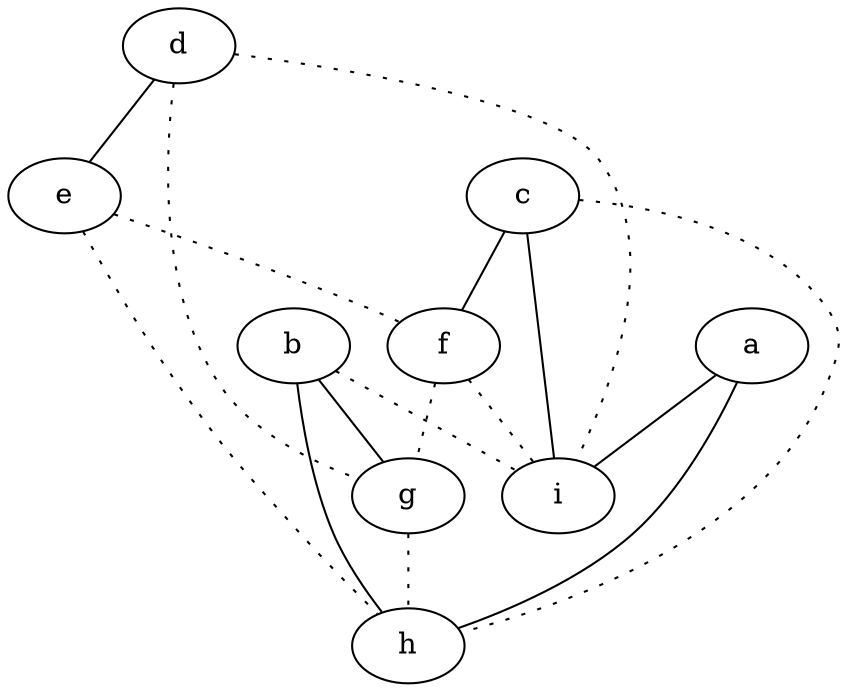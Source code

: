 graph {
a -- h;
a -- i;
b -- g;
b -- h;
b -- i [style=dotted];
c -- f;
c -- h [style=dotted];
c -- i;
d -- e;
d -- g [style=dotted];
d -- i [style=dotted];
e -- f [style=dotted];
e -- h [style=dotted];
f -- g [style=dotted];
f -- i [style=dotted];
g -- h [style=dotted];
}

